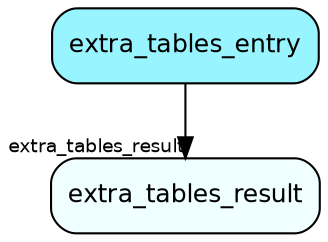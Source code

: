 digraph extra_tables_entry  {
node [shape = box style="rounded, filled" fontname = "Helvetica" fontsize = "12" ]
edge [fontname = "Helvetica" fontsize = "9"]

extra_tables_entry[fillcolor = "cadetblue1"]
extra_tables_result[fillcolor = "azure1"]
extra_tables_entry -> extra_tables_result [headlabel = "extra_tables_result"]
}
